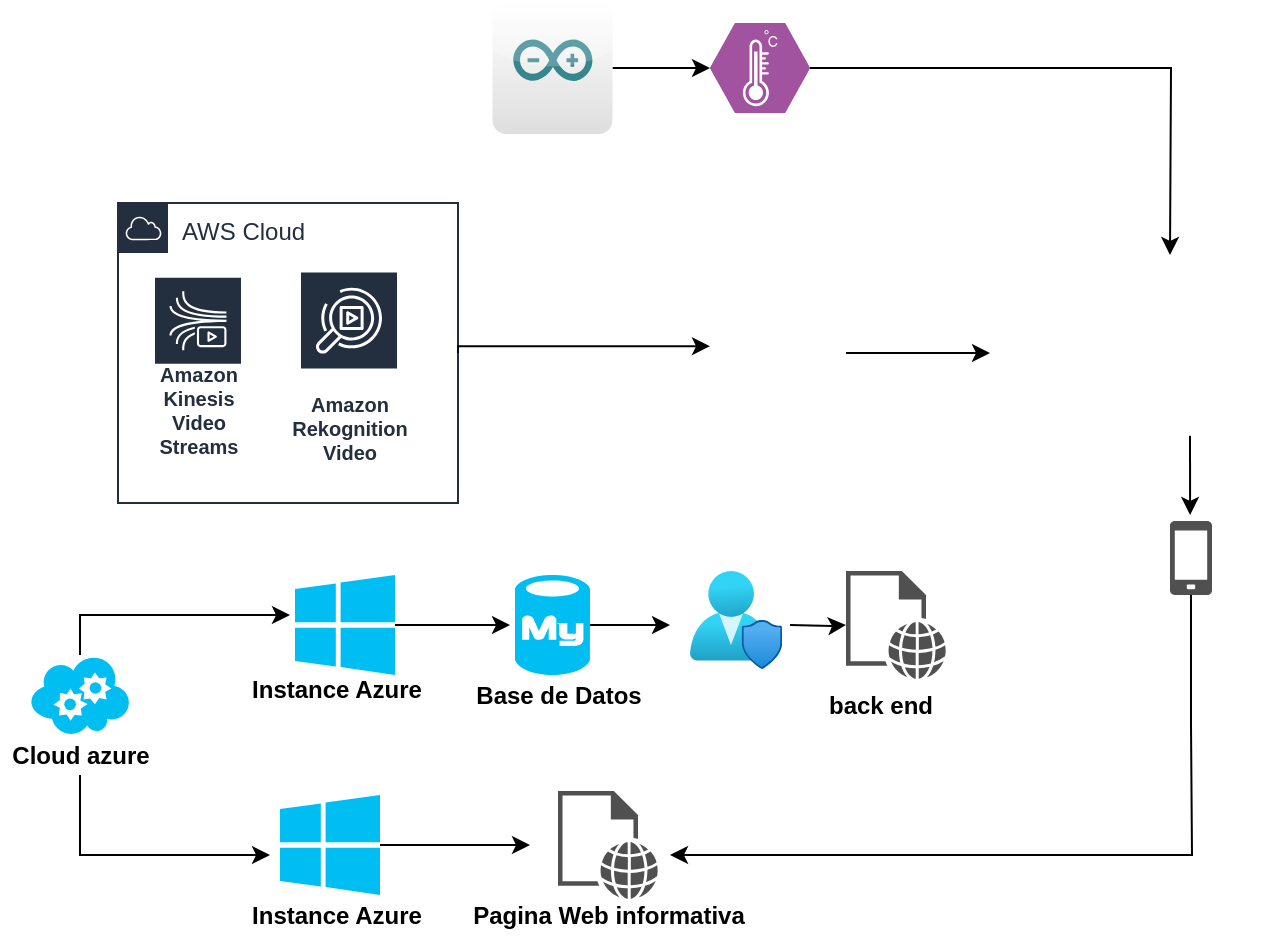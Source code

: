 <mxfile version="14.4.3" type="github">
  <diagram id="jviufoC5h_pyNutn884c" name="Page-1">
    <mxGraphModel dx="1157" dy="524" grid="1" gridSize="10" guides="1" tooltips="1" connect="1" arrows="1" fold="1" page="1" pageScale="1" pageWidth="827" pageHeight="1169" math="0" shadow="0">
      <root>
        <mxCell id="0" />
        <mxCell id="1" parent="0" />
        <mxCell id="VrSMUMvHu1WIlarRnHoX-8" value="AWS Cloud" style="points=[[0,0],[0.25,0],[0.5,0],[0.75,0],[1,0],[1,0.25],[1,0.5],[1,0.75],[1,1],[0.75,1],[0.5,1],[0.25,1],[0,1],[0,0.75],[0,0.5],[0,0.25]];outlineConnect=0;gradientColor=none;html=1;whiteSpace=wrap;fontSize=12;fontStyle=0;shape=mxgraph.aws4.group;grIcon=mxgraph.aws4.group_aws_cloud;strokeColor=#232F3E;fillColor=none;verticalAlign=top;align=left;spacingLeft=30;fontColor=#232F3E;dashed=0;" vertex="1" parent="1">
          <mxGeometry x="155" y="200.5" width="170" height="150" as="geometry" />
        </mxCell>
        <mxCell id="VrSMUMvHu1WIlarRnHoX-59" style="edgeStyle=orthogonalEdgeStyle;rounded=0;orthogonalLoop=1;jettySize=auto;html=1;" edge="1" parent="1" source="VrSMUMvHu1WIlarRnHoX-13">
          <mxGeometry relative="1" as="geometry">
            <mxPoint x="431" y="411.5" as="targetPoint" />
          </mxGeometry>
        </mxCell>
        <mxCell id="VrSMUMvHu1WIlarRnHoX-13" value="" style="verticalLabelPosition=bottom;html=1;verticalAlign=top;align=center;strokeColor=none;fillColor=#00BEF2;shape=mxgraph.azure.mysql_database;" vertex="1" parent="1">
          <mxGeometry x="353.5" y="386.5" width="37.5" height="50" as="geometry" />
        </mxCell>
        <mxCell id="VrSMUMvHu1WIlarRnHoX-16" value="Amazon Kinesis Video Streams" style="outlineConnect=0;fontColor=#232F3E;gradientColor=none;strokeColor=#ffffff;fillColor=#232F3E;dashed=0;verticalLabelPosition=middle;verticalAlign=bottom;align=center;html=1;whiteSpace=wrap;fontSize=10;fontStyle=1;spacing=3;shape=mxgraph.aws4.productIcon;prIcon=mxgraph.aws4.kinesis_video_streams;" vertex="1" parent="1">
          <mxGeometry x="172.5" y="236.93" width="45" height="95" as="geometry" />
        </mxCell>
        <mxCell id="VrSMUMvHu1WIlarRnHoX-17" value="Amazon Rekognition Video" style="outlineConnect=0;fontColor=#232F3E;gradientColor=none;strokeColor=#ffffff;fillColor=#232F3E;dashed=0;verticalLabelPosition=middle;verticalAlign=bottom;align=center;html=1;whiteSpace=wrap;fontSize=10;fontStyle=1;spacing=3;shape=mxgraph.aws4.productIcon;prIcon=mxgraph.aws4.rekognition_video;" vertex="1" parent="1">
          <mxGeometry x="245.5" y="234.31" width="50" height="100.25" as="geometry" />
        </mxCell>
        <mxCell id="VrSMUMvHu1WIlarRnHoX-18" value="" style="pointerEvents=1;shadow=0;dashed=0;html=1;strokeColor=none;fillColor=#505050;labelPosition=center;verticalLabelPosition=bottom;verticalAlign=top;outlineConnect=0;align=center;shape=mxgraph.office.concepts.web_page;" vertex="1" parent="1">
          <mxGeometry x="375" y="494.5" width="50" height="54" as="geometry" />
        </mxCell>
        <mxCell id="VrSMUMvHu1WIlarRnHoX-19" value="" style="pointerEvents=1;shadow=0;dashed=0;html=1;strokeColor=none;fillColor=#505050;labelPosition=center;verticalLabelPosition=bottom;verticalAlign=top;outlineConnect=0;align=center;shape=mxgraph.office.concepts.web_page;" vertex="1" parent="1">
          <mxGeometry x="519" y="384.5" width="50" height="54" as="geometry" />
        </mxCell>
        <mxCell id="VrSMUMvHu1WIlarRnHoX-45" value="" style="edgeStyle=orthogonalEdgeStyle;rounded=0;orthogonalLoop=1;jettySize=auto;html=1;" edge="1" parent="1" source="VrSMUMvHu1WIlarRnHoX-20" target="VrSMUMvHu1WIlarRnHoX-26">
          <mxGeometry relative="1" as="geometry">
            <Array as="points">
              <mxPoint x="531" y="275.5" />
              <mxPoint x="531" y="275.5" />
            </Array>
          </mxGeometry>
        </mxCell>
        <mxCell id="VrSMUMvHu1WIlarRnHoX-20" value="" style="shape=image;html=1;verticalAlign=top;verticalLabelPosition=bottom;labelBackgroundColor=#ffffff;imageAspect=0;aspect=fixed;image=https://cdn3.iconfinder.com/data/icons/technology-1-1/512/technology-machine-electronic-device-21-128.png" vertex="1" parent="1">
          <mxGeometry x="451" y="246" width="68" height="68" as="geometry" />
        </mxCell>
        <mxCell id="VrSMUMvHu1WIlarRnHoX-62" value="" style="edgeStyle=orthogonalEdgeStyle;rounded=0;orthogonalLoop=1;jettySize=auto;html=1;" edge="1" parent="1" target="VrSMUMvHu1WIlarRnHoX-19">
          <mxGeometry relative="1" as="geometry">
            <mxPoint x="491" y="411.5" as="sourcePoint" />
          </mxGeometry>
        </mxCell>
        <mxCell id="VrSMUMvHu1WIlarRnHoX-22" value="" style="aspect=fixed;html=1;points=[];align=center;image;fontSize=12;image=img/lib/azure2/management_governance/User_Privacy.svg;" vertex="1" parent="1">
          <mxGeometry x="441" y="384.5" width="46.12" height="49" as="geometry" />
        </mxCell>
        <mxCell id="VrSMUMvHu1WIlarRnHoX-47" value="" style="edgeStyle=orthogonalEdgeStyle;rounded=0;orthogonalLoop=1;jettySize=auto;html=1;" edge="1" parent="1" source="VrSMUMvHu1WIlarRnHoX-23" target="VrSMUMvHu1WIlarRnHoX-25">
          <mxGeometry relative="1" as="geometry" />
        </mxCell>
        <mxCell id="VrSMUMvHu1WIlarRnHoX-23" value="" style="dashed=0;outlineConnect=0;html=1;align=center;labelPosition=center;verticalLabelPosition=bottom;verticalAlign=top;shape=mxgraph.webicons.arduino;gradientColor=#DFDEDE" vertex="1" parent="1">
          <mxGeometry x="342.25" y="100" width="60" height="66" as="geometry" />
        </mxCell>
        <mxCell id="VrSMUMvHu1WIlarRnHoX-24" value="" style="shape=image;html=1;verticalAlign=top;verticalLabelPosition=bottom;labelBackgroundColor=#ffffff;imageAspect=0;aspect=fixed;image=https://cdn2.iconfinder.com/data/icons/coronavirus-innovicons-color/128/fever-coronavirus-symptom-temperature-128.png" vertex="1" parent="1">
          <mxGeometry x="661" y="243.87" width="63.25" height="63.25" as="geometry" />
        </mxCell>
        <mxCell id="VrSMUMvHu1WIlarRnHoX-46" style="edgeStyle=orthogonalEdgeStyle;rounded=0;orthogonalLoop=1;jettySize=auto;html=1;" edge="1" parent="1" source="VrSMUMvHu1WIlarRnHoX-25">
          <mxGeometry relative="1" as="geometry">
            <mxPoint x="681" y="226.5" as="targetPoint" />
          </mxGeometry>
        </mxCell>
        <mxCell id="VrSMUMvHu1WIlarRnHoX-25" value="" style="verticalLabelPosition=bottom;html=1;fillColor=#A153A0;strokeColor=#ffffff;verticalAlign=top;align=center;points=[[0,0.5,0],[0.125,0.25,0],[0.25,0,0],[0.5,0,0],[0.75,0,0],[0.875,0.25,0],[1,0.5,0],[0.875,0.75,0],[0.75,1,0],[0.5,1,0],[0.125,0.75,0]];pointerEvents=1;shape=mxgraph.cisco_safe.compositeIcon;bgIcon=mxgraph.cisco_safe.design.blank_device;resIcon=mxgraph.cisco_safe.design.sensor;" vertex="1" parent="1">
          <mxGeometry x="451" y="110.5" width="50" height="45" as="geometry" />
        </mxCell>
        <mxCell id="VrSMUMvHu1WIlarRnHoX-26" value="" style="shape=image;html=1;verticalAlign=top;verticalLabelPosition=bottom;labelBackgroundColor=#ffffff;imageAspect=0;aspect=fixed;image=https://cdn3.iconfinder.com/data/icons/covid-19-coronavirus-protection-or-prevention-flat/64/Mask_1-128.png" vertex="1" parent="1">
          <mxGeometry x="591" y="246" width="60" height="60" as="geometry" />
        </mxCell>
        <mxCell id="VrSMUMvHu1WIlarRnHoX-51" style="edgeStyle=orthogonalEdgeStyle;rounded=0;orthogonalLoop=1;jettySize=auto;html=1;" edge="1" parent="1" source="VrSMUMvHu1WIlarRnHoX-33">
          <mxGeometry relative="1" as="geometry">
            <mxPoint x="361" y="521.5" as="targetPoint" />
          </mxGeometry>
        </mxCell>
        <mxCell id="VrSMUMvHu1WIlarRnHoX-33" value="" style="verticalLabelPosition=bottom;html=1;verticalAlign=top;align=center;strokeColor=none;fillColor=#00BEF2;shape=mxgraph.azure.azure_instance;whiteSpace=wrap;" vertex="1" parent="1">
          <mxGeometry x="236" y="496.5" width="50" height="50" as="geometry" />
        </mxCell>
        <mxCell id="VrSMUMvHu1WIlarRnHoX-34" value="&lt;b&gt;Instance Azure&lt;/b&gt;" style="text;html=1;align=center;verticalAlign=middle;resizable=0;points=[];autosize=1;" vertex="1" parent="1">
          <mxGeometry x="214" y="433.5" width="100" height="20" as="geometry" />
        </mxCell>
        <mxCell id="VrSMUMvHu1WIlarRnHoX-50" style="edgeStyle=orthogonalEdgeStyle;rounded=0;orthogonalLoop=1;jettySize=auto;html=1;" edge="1" parent="1" source="VrSMUMvHu1WIlarRnHoX-35">
          <mxGeometry relative="1" as="geometry">
            <mxPoint x="351" y="411.5" as="targetPoint" />
          </mxGeometry>
        </mxCell>
        <mxCell id="VrSMUMvHu1WIlarRnHoX-35" value="" style="verticalLabelPosition=bottom;html=1;verticalAlign=top;align=center;strokeColor=none;fillColor=#00BEF2;shape=mxgraph.azure.azure_instance;whiteSpace=wrap;" vertex="1" parent="1">
          <mxGeometry x="243.5" y="386.5" width="50" height="50" as="geometry" />
        </mxCell>
        <mxCell id="VrSMUMvHu1WIlarRnHoX-36" value="&lt;b&gt;Instance Azure&lt;/b&gt;" style="text;html=1;align=center;verticalAlign=middle;resizable=0;points=[];autosize=1;" vertex="1" parent="1">
          <mxGeometry x="214" y="546.5" width="100" height="20" as="geometry" />
        </mxCell>
        <mxCell id="VrSMUMvHu1WIlarRnHoX-37" value="&lt;b&gt;Base de Datos&lt;/b&gt;" style="text;html=1;align=center;verticalAlign=middle;resizable=0;points=[];autosize=1;" vertex="1" parent="1">
          <mxGeometry x="325" y="436.5" width="100" height="20" as="geometry" />
        </mxCell>
        <mxCell id="VrSMUMvHu1WIlarRnHoX-38" value="&lt;b&gt;Pagina Web informativa&lt;/b&gt;" style="text;html=1;align=center;verticalAlign=middle;resizable=0;points=[];autosize=1;" vertex="1" parent="1">
          <mxGeometry x="325" y="546.5" width="150" height="20" as="geometry" />
        </mxCell>
        <mxCell id="VrSMUMvHu1WIlarRnHoX-53" style="edgeStyle=orthogonalEdgeStyle;rounded=0;orthogonalLoop=1;jettySize=auto;html=1;" edge="1" parent="1" source="VrSMUMvHu1WIlarRnHoX-39">
          <mxGeometry relative="1" as="geometry">
            <mxPoint x="241" y="406.5" as="targetPoint" />
            <Array as="points">
              <mxPoint x="136" y="406.5" />
              <mxPoint x="136" y="406.5" />
            </Array>
          </mxGeometry>
        </mxCell>
        <mxCell id="VrSMUMvHu1WIlarRnHoX-39" value="" style="verticalLabelPosition=bottom;html=1;verticalAlign=top;align=center;strokeColor=none;fillColor=#00BEF2;shape=mxgraph.azure.cloud_service;" vertex="1" parent="1">
          <mxGeometry x="111" y="426.5" width="50" height="40" as="geometry" />
        </mxCell>
        <mxCell id="VrSMUMvHu1WIlarRnHoX-54" style="edgeStyle=orthogonalEdgeStyle;rounded=0;orthogonalLoop=1;jettySize=auto;html=1;" edge="1" parent="1" source="VrSMUMvHu1WIlarRnHoX-48">
          <mxGeometry relative="1" as="geometry">
            <mxPoint x="231" y="526.5" as="targetPoint" />
            <Array as="points">
              <mxPoint x="136" y="516.5" />
              <mxPoint x="136" y="516.5" />
            </Array>
          </mxGeometry>
        </mxCell>
        <mxCell id="VrSMUMvHu1WIlarRnHoX-48" value="&lt;b&gt;Cloud azure&lt;/b&gt;" style="text;html=1;align=center;verticalAlign=middle;resizable=0;points=[];autosize=1;" vertex="1" parent="1">
          <mxGeometry x="96" y="466.5" width="80" height="20" as="geometry" />
        </mxCell>
        <mxCell id="VrSMUMvHu1WIlarRnHoX-64" style="edgeStyle=orthogonalEdgeStyle;rounded=0;orthogonalLoop=1;jettySize=auto;html=1;exitX=0;exitY=0.75;exitDx=0;exitDy=0;" edge="1" parent="1" source="VrSMUMvHu1WIlarRnHoX-55">
          <mxGeometry relative="1" as="geometry">
            <mxPoint x="691.056" y="356.5" as="targetPoint" />
          </mxGeometry>
        </mxCell>
        <mxCell id="VrSMUMvHu1WIlarRnHoX-55" value="" style="shape=image;html=1;verticalAlign=top;verticalLabelPosition=bottom;labelBackgroundColor=#ffffff;imageAspect=0;aspect=fixed;image=https://cdn2.iconfinder.com/data/icons/letters-and-numbers-1/32/lowercase_letter_x_red-128.png" vertex="1" parent="1">
          <mxGeometry x="691" y="286.5" width="40.5" height="40.5" as="geometry" />
        </mxCell>
        <mxCell id="VrSMUMvHu1WIlarRnHoX-56" value="" style="shape=image;html=1;verticalAlign=top;verticalLabelPosition=bottom;labelBackgroundColor=#ffffff;imageAspect=0;aspect=fixed;image=https://cdn3.iconfinder.com/data/icons/flat-actions-icons-9/512/Tick_Mark-128.png" vertex="1" parent="1">
          <mxGeometry x="620" y="286.5" width="31" height="31" as="geometry" />
        </mxCell>
        <mxCell id="VrSMUMvHu1WIlarRnHoX-57" value="" style="shape=image;html=1;verticalAlign=top;verticalLabelPosition=bottom;labelBackgroundColor=#ffffff;imageAspect=0;aspect=fixed;image=https://cdn4.iconfinder.com/data/icons/the-weather-is-nice-today/64/weather_42-128.png" vertex="1" parent="1">
          <mxGeometry x="621" y="246.5" width="40" height="40" as="geometry" />
        </mxCell>
        <mxCell id="VrSMUMvHu1WIlarRnHoX-58" value="&lt;b&gt;back end&lt;/b&gt;" style="text;html=1;align=center;verticalAlign=middle;resizable=0;points=[];autosize=1;" vertex="1" parent="1">
          <mxGeometry x="501" y="441.5" width="70" height="20" as="geometry" />
        </mxCell>
        <mxCell id="VrSMUMvHu1WIlarRnHoX-65" style="edgeStyle=orthogonalEdgeStyle;rounded=0;orthogonalLoop=1;jettySize=auto;html=1;" edge="1" parent="1" source="VrSMUMvHu1WIlarRnHoX-63">
          <mxGeometry relative="1" as="geometry">
            <mxPoint x="431" y="526.5" as="targetPoint" />
            <Array as="points">
              <mxPoint x="692" y="461.5" />
              <mxPoint x="692" y="461.5" />
            </Array>
          </mxGeometry>
        </mxCell>
        <mxCell id="VrSMUMvHu1WIlarRnHoX-63" value="" style="pointerEvents=1;shadow=0;dashed=0;html=1;strokeColor=none;fillColor=#505050;labelPosition=center;verticalLabelPosition=bottom;verticalAlign=top;outlineConnect=0;align=center;shape=mxgraph.office.devices.cell_phone_generic;" vertex="1" parent="1">
          <mxGeometry x="681" y="359.5" width="21" height="37" as="geometry" />
        </mxCell>
        <mxCell id="VrSMUMvHu1WIlarRnHoX-80" style="edgeStyle=orthogonalEdgeStyle;rounded=0;orthogonalLoop=1;jettySize=auto;html=1;entryX=0;entryY=0.384;entryDx=0;entryDy=0;entryPerimeter=0;exitX=1;exitY=0.5;exitDx=0;exitDy=0;" edge="1" parent="1" source="VrSMUMvHu1WIlarRnHoX-8" target="VrSMUMvHu1WIlarRnHoX-20">
          <mxGeometry relative="1" as="geometry">
            <mxPoint x="407.5" y="272.2" as="sourcePoint" />
            <Array as="points">
              <mxPoint x="325" y="272.5" />
            </Array>
          </mxGeometry>
        </mxCell>
      </root>
    </mxGraphModel>
  </diagram>
</mxfile>
